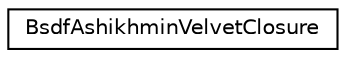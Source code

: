 digraph G
{
  edge [fontname="Helvetica",fontsize="10",labelfontname="Helvetica",labelfontsize="10"];
  node [fontname="Helvetica",fontsize="10",shape=record];
  rankdir=LR;
  Node1 [label="BsdfAshikhminVelvetClosure",height=0.2,width=0.4,color="black", fillcolor="white", style="filled",URL="$df/d7d/structBsdfAshikhminVelvetClosure.html"];
}

